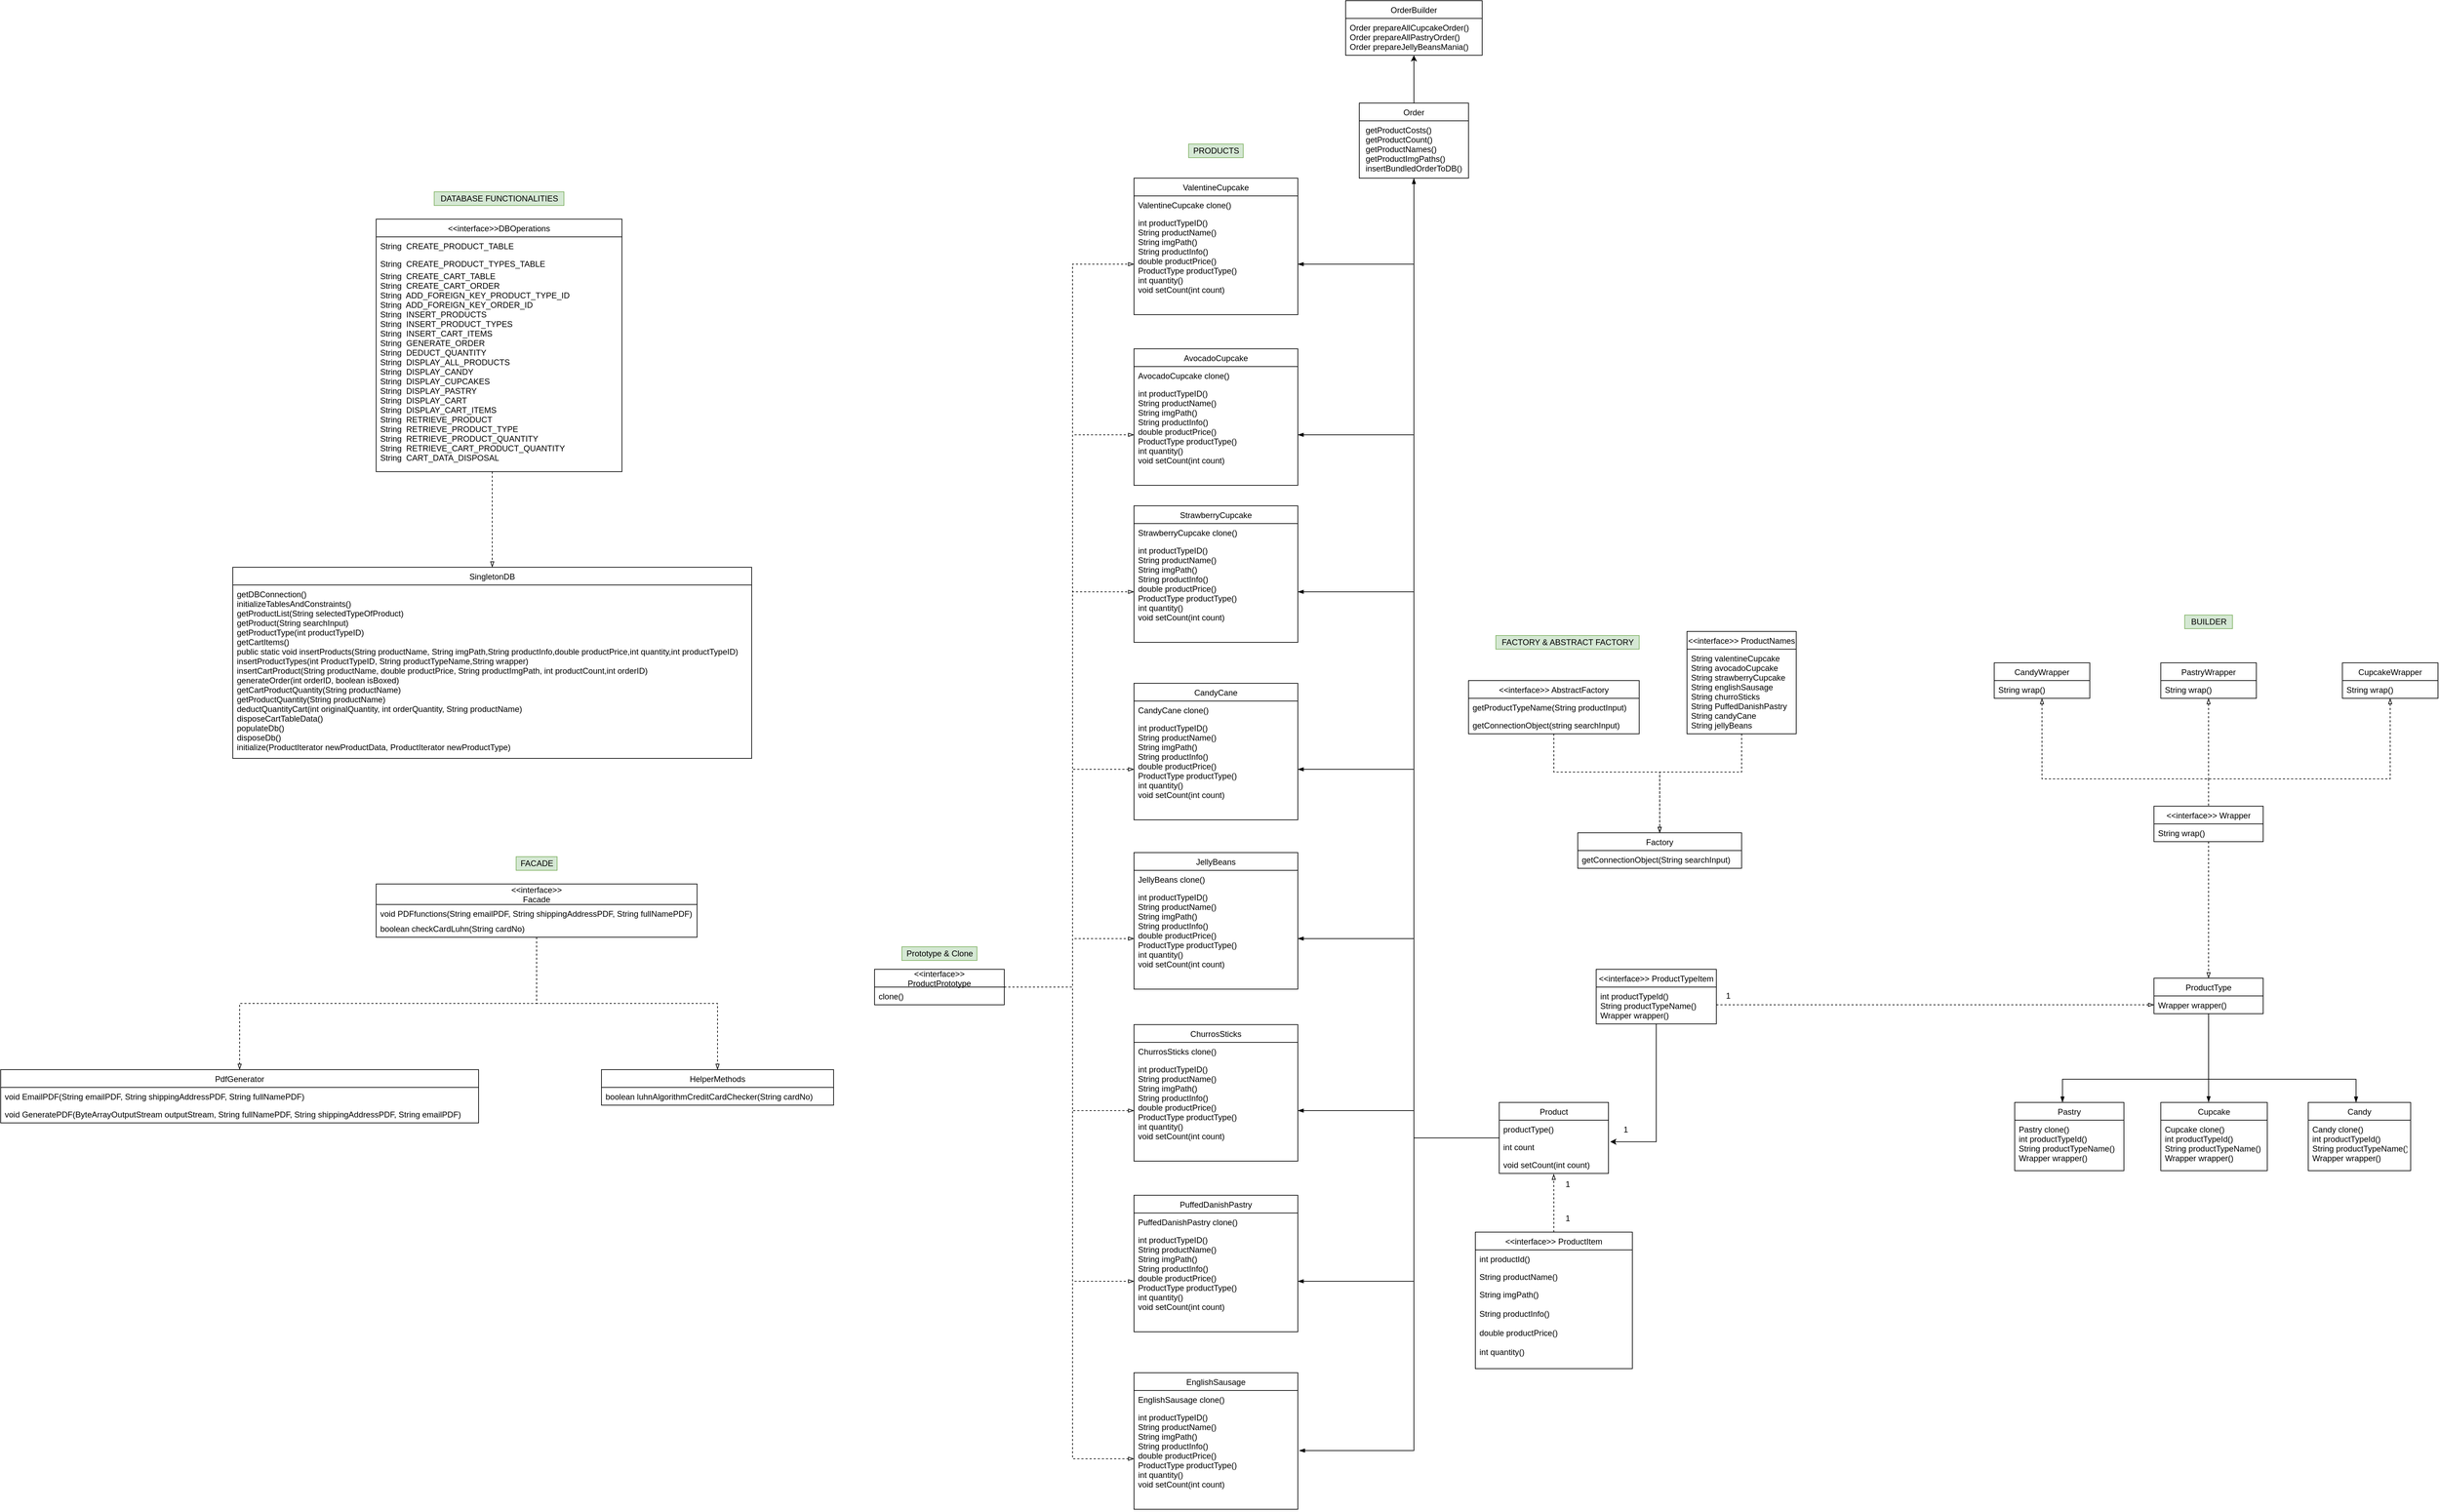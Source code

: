 <mxfile version="14.4.8" type="device"><diagram id="C5RBs43oDa-KdzZeNtuy" name="Page-1"><mxGraphModel dx="5717" dy="3438" grid="1" gridSize="10" guides="1" tooltips="1" connect="1" arrows="1" fold="1" page="1" pageScale="1" pageWidth="827" pageHeight="1169" math="0" shadow="0"><root><mxCell id="WIyWlLk6GJQsqaUBKTNV-0"/><mxCell id="WIyWlLk6GJQsqaUBKTNV-1" parent="WIyWlLk6GJQsqaUBKTNV-0"/><mxCell id="5ntQa8PlUyWt4ep2WNq8-8" style="edgeStyle=orthogonalEdgeStyle;rounded=0;orthogonalLoop=1;jettySize=auto;html=1;entryX=0.499;entryY=1.031;entryDx=0;entryDy=0;entryPerimeter=0;dashed=1;endArrow=blockThin;endFill=0;" parent="WIyWlLk6GJQsqaUBKTNV-1" source="5ntQa8PlUyWt4ep2WNq8-0" target="5ntQa8PlUyWt4ep2WNq8-7" edge="1"><mxGeometry relative="1" as="geometry"><mxPoint x="765" y="204" as="targetPoint"/></mxGeometry></mxCell><mxCell id="5ntQa8PlUyWt4ep2WNq8-0" value="&lt;&lt;interface&gt;&gt; ProductItem" style="swimlane;fontStyle=0;childLayout=stackLayout;horizontal=1;startSize=26;fillColor=none;horizontalStack=0;resizeParent=1;resizeParentMax=0;resizeLast=0;collapsible=1;marginBottom=0;" parent="WIyWlLk6GJQsqaUBKTNV-1" vertex="1"><mxGeometry x="650" y="824" width="230" height="200" as="geometry"/></mxCell><mxCell id="5ntQa8PlUyWt4ep2WNq8-1" value="int productId()" style="text;strokeColor=none;fillColor=none;align=left;verticalAlign=top;spacingLeft=4;spacingRight=4;overflow=hidden;rotatable=0;points=[[0,0.5],[1,0.5]];portConstraint=eastwest;" parent="5ntQa8PlUyWt4ep2WNq8-0" vertex="1"><mxGeometry y="26" width="230" height="26" as="geometry"/></mxCell><mxCell id="5ntQa8PlUyWt4ep2WNq8-2" value="String productName()" style="text;strokeColor=none;fillColor=none;align=left;verticalAlign=top;spacingLeft=4;spacingRight=4;overflow=hidden;rotatable=0;points=[[0,0.5],[1,0.5]];portConstraint=eastwest;" parent="5ntQa8PlUyWt4ep2WNq8-0" vertex="1"><mxGeometry y="52" width="230" height="26" as="geometry"/></mxCell><mxCell id="5ntQa8PlUyWt4ep2WNq8-3" value="String imgPath()&#10;&#10;String productInfo()&#10;&#10;double productPrice()&#10;&#10;int quantity()" style="text;strokeColor=none;fillColor=none;align=left;verticalAlign=top;spacingLeft=4;spacingRight=4;overflow=hidden;rotatable=0;points=[[0,0.5],[1,0.5]];portConstraint=eastwest;" parent="5ntQa8PlUyWt4ep2WNq8-0" vertex="1"><mxGeometry y="78" width="230" height="122" as="geometry"/></mxCell><mxCell id="wS1nB_tp1I9a-vKK76PQ-54" style="edgeStyle=orthogonalEdgeStyle;rounded=0;orthogonalLoop=1;jettySize=auto;html=1;entryX=1.008;entryY=0.419;entryDx=0;entryDy=0;entryPerimeter=0;startArrow=none;startFill=0;endArrow=blockThin;endFill=1;" edge="1" parent="WIyWlLk6GJQsqaUBKTNV-1" source="5ntQa8PlUyWt4ep2WNq8-4" target="wS1nB_tp1I9a-vKK76PQ-18"><mxGeometry relative="1" as="geometry"><Array as="points"><mxPoint x="560" y="686"/><mxPoint x="560" y="1144"/></Array></mxGeometry></mxCell><mxCell id="wS1nB_tp1I9a-vKK76PQ-55" style="edgeStyle=orthogonalEdgeStyle;rounded=0;orthogonalLoop=1;jettySize=auto;html=1;entryX=1;entryY=0.5;entryDx=0;entryDy=0;startArrow=none;startFill=0;endArrow=blockThin;endFill=1;" edge="1" parent="WIyWlLk6GJQsqaUBKTNV-1" source="5ntQa8PlUyWt4ep2WNq8-4" target="wS1nB_tp1I9a-vKK76PQ-25"><mxGeometry relative="1" as="geometry"><Array as="points"><mxPoint x="560" y="686"/><mxPoint x="560" y="896"/></Array></mxGeometry></mxCell><mxCell id="wS1nB_tp1I9a-vKK76PQ-56" style="edgeStyle=orthogonalEdgeStyle;rounded=0;orthogonalLoop=1;jettySize=auto;html=1;entryX=1;entryY=0.5;entryDx=0;entryDy=0;startArrow=none;startFill=0;endArrow=blockThin;endFill=1;" edge="1" parent="WIyWlLk6GJQsqaUBKTNV-1" target="wS1nB_tp1I9a-vKK76PQ-28"><mxGeometry relative="1" as="geometry"><mxPoint x="630" y="686" as="sourcePoint"/><Array as="points"><mxPoint x="560" y="686"/><mxPoint x="560" y="646"/></Array></mxGeometry></mxCell><mxCell id="wS1nB_tp1I9a-vKK76PQ-57" style="edgeStyle=orthogonalEdgeStyle;rounded=0;orthogonalLoop=1;jettySize=auto;html=1;startArrow=none;startFill=0;endArrow=blockThin;endFill=1;" edge="1" parent="WIyWlLk6GJQsqaUBKTNV-1" source="5ntQa8PlUyWt4ep2WNq8-4" target="wS1nB_tp1I9a-vKK76PQ-21"><mxGeometry relative="1" as="geometry"><Array as="points"><mxPoint x="560" y="686"/><mxPoint x="560" y="394"/></Array></mxGeometry></mxCell><mxCell id="wS1nB_tp1I9a-vKK76PQ-58" style="edgeStyle=orthogonalEdgeStyle;rounded=0;orthogonalLoop=1;jettySize=auto;html=1;entryX=1;entryY=0.5;entryDx=0;entryDy=0;startArrow=none;startFill=0;endArrow=blockThin;endFill=1;" edge="1" parent="WIyWlLk6GJQsqaUBKTNV-1" source="5ntQa8PlUyWt4ep2WNq8-4" target="wS1nB_tp1I9a-vKK76PQ-15"><mxGeometry relative="1" as="geometry"><Array as="points"><mxPoint x="560" y="686"/><mxPoint x="560" y="146"/></Array></mxGeometry></mxCell><mxCell id="wS1nB_tp1I9a-vKK76PQ-59" style="edgeStyle=orthogonalEdgeStyle;rounded=0;orthogonalLoop=1;jettySize=auto;html=1;entryX=1;entryY=0.5;entryDx=0;entryDy=0;startArrow=none;startFill=0;endArrow=blockThin;endFill=1;" edge="1" parent="WIyWlLk6GJQsqaUBKTNV-1" source="5ntQa8PlUyWt4ep2WNq8-4" target="wS1nB_tp1I9a-vKK76PQ-9"><mxGeometry relative="1" as="geometry"><Array as="points"><mxPoint x="560" y="686"/><mxPoint x="560" y="-114"/></Array></mxGeometry></mxCell><mxCell id="wS1nB_tp1I9a-vKK76PQ-60" style="edgeStyle=orthogonalEdgeStyle;rounded=0;orthogonalLoop=1;jettySize=auto;html=1;startArrow=none;startFill=0;endArrow=blockThin;endFill=1;" edge="1" parent="WIyWlLk6GJQsqaUBKTNV-1" source="5ntQa8PlUyWt4ep2WNq8-4" target="wS1nB_tp1I9a-vKK76PQ-5"><mxGeometry relative="1" as="geometry"><Array as="points"><mxPoint x="560" y="686"/><mxPoint x="560" y="-344"/></Array></mxGeometry></mxCell><mxCell id="wS1nB_tp1I9a-vKK76PQ-61" style="edgeStyle=orthogonalEdgeStyle;rounded=0;orthogonalLoop=1;jettySize=auto;html=1;entryX=1;entryY=0.5;entryDx=0;entryDy=0;startArrow=none;startFill=0;endArrow=blockThin;endFill=1;" edge="1" parent="WIyWlLk6GJQsqaUBKTNV-1" source="5ntQa8PlUyWt4ep2WNq8-4" target="wS1nB_tp1I9a-vKK76PQ-12"><mxGeometry relative="1" as="geometry"><Array as="points"><mxPoint x="560" y="686"/><mxPoint x="560" y="-594"/></Array></mxGeometry></mxCell><mxCell id="5ntQa8PlUyWt4ep2WNq8-4" value="Product" style="swimlane;fontStyle=0;childLayout=stackLayout;horizontal=1;startSize=26;fillColor=none;horizontalStack=0;resizeParent=1;resizeParentMax=0;resizeLast=0;collapsible=1;marginBottom=0;" parent="WIyWlLk6GJQsqaUBKTNV-1" vertex="1"><mxGeometry x="685" y="634" width="160" height="104" as="geometry"/></mxCell><mxCell id="5ntQa8PlUyWt4ep2WNq8-5" value="productType()" style="text;strokeColor=none;fillColor=none;align=left;verticalAlign=top;spacingLeft=4;spacingRight=4;overflow=hidden;rotatable=0;points=[[0,0.5],[1,0.5]];portConstraint=eastwest;" parent="5ntQa8PlUyWt4ep2WNq8-4" vertex="1"><mxGeometry y="26" width="160" height="26" as="geometry"/></mxCell><mxCell id="5ntQa8PlUyWt4ep2WNq8-6" value="int count" style="text;strokeColor=none;fillColor=none;align=left;verticalAlign=top;spacingLeft=4;spacingRight=4;overflow=hidden;rotatable=0;points=[[0,0.5],[1,0.5]];portConstraint=eastwest;" parent="5ntQa8PlUyWt4ep2WNq8-4" vertex="1"><mxGeometry y="52" width="160" height="26" as="geometry"/></mxCell><mxCell id="5ntQa8PlUyWt4ep2WNq8-7" value="void setCount(int count)" style="text;strokeColor=none;fillColor=none;align=left;verticalAlign=top;spacingLeft=4;spacingRight=4;overflow=hidden;rotatable=0;points=[[0,0.5],[1,0.5]];portConstraint=eastwest;" parent="5ntQa8PlUyWt4ep2WNq8-4" vertex="1"><mxGeometry y="78" width="160" height="26" as="geometry"/></mxCell><mxCell id="5ntQa8PlUyWt4ep2WNq8-49" value="Factory" style="swimlane;fontStyle=0;childLayout=stackLayout;horizontal=1;startSize=26;fillColor=none;horizontalStack=0;resizeParent=1;resizeParentMax=0;resizeLast=0;collapsible=1;marginBottom=0;" parent="WIyWlLk6GJQsqaUBKTNV-1" vertex="1"><mxGeometry x="800" y="239" width="240" height="52" as="geometry"/></mxCell><mxCell id="5ntQa8PlUyWt4ep2WNq8-50" value="getConnectionObject(String searchInput)" style="text;strokeColor=none;fillColor=none;align=left;verticalAlign=top;spacingLeft=4;spacingRight=4;overflow=hidden;rotatable=0;points=[[0,0.5],[1,0.5]];portConstraint=eastwest;" parent="5ntQa8PlUyWt4ep2WNq8-49" vertex="1"><mxGeometry y="26" width="240" height="26" as="geometry"/></mxCell><mxCell id="5ntQa8PlUyWt4ep2WNq8-61" style="edgeStyle=orthogonalEdgeStyle;rounded=0;orthogonalLoop=1;jettySize=auto;html=1;endArrow=blockThin;endFill=0;dashed=1;" parent="WIyWlLk6GJQsqaUBKTNV-1" source="5ntQa8PlUyWt4ep2WNq8-53" target="5ntQa8PlUyWt4ep2WNq8-49" edge="1"><mxGeometry relative="1" as="geometry"><Array as="points"><mxPoint x="765" y="150"/><mxPoint x="920" y="150"/></Array></mxGeometry></mxCell><mxCell id="5ntQa8PlUyWt4ep2WNq8-53" value="&lt;&lt;interface&gt;&gt; AbstractFactory" style="swimlane;fontStyle=0;childLayout=stackLayout;horizontal=1;startSize=26;fillColor=none;horizontalStack=0;resizeParent=1;resizeParentMax=0;resizeLast=0;collapsible=1;marginBottom=0;" parent="WIyWlLk6GJQsqaUBKTNV-1" vertex="1"><mxGeometry x="640" y="16" width="250" height="78" as="geometry"/></mxCell><mxCell id="5ntQa8PlUyWt4ep2WNq8-54" value="getProductTypeName(String productInput)" style="text;strokeColor=none;fillColor=none;align=left;verticalAlign=top;spacingLeft=4;spacingRight=4;overflow=hidden;rotatable=0;points=[[0,0.5],[1,0.5]];portConstraint=eastwest;" parent="5ntQa8PlUyWt4ep2WNq8-53" vertex="1"><mxGeometry y="26" width="250" height="26" as="geometry"/></mxCell><mxCell id="5ntQa8PlUyWt4ep2WNq8-55" value="getConnectionObject(string searchInput)" style="text;strokeColor=none;fillColor=none;align=left;verticalAlign=top;spacingLeft=4;spacingRight=4;overflow=hidden;rotatable=0;points=[[0,0.5],[1,0.5]];portConstraint=eastwest;" parent="5ntQa8PlUyWt4ep2WNq8-53" vertex="1"><mxGeometry y="52" width="250" height="26" as="geometry"/></mxCell><mxCell id="5ntQa8PlUyWt4ep2WNq8-62" style="edgeStyle=orthogonalEdgeStyle;rounded=0;orthogonalLoop=1;jettySize=auto;html=1;entryX=0.5;entryY=0;entryDx=0;entryDy=0;endArrow=blockThin;endFill=0;dashed=1;" parent="WIyWlLk6GJQsqaUBKTNV-1" source="5ntQa8PlUyWt4ep2WNq8-57" target="5ntQa8PlUyWt4ep2WNq8-49" edge="1"><mxGeometry relative="1" as="geometry"><Array as="points"><mxPoint x="1040" y="150"/><mxPoint x="920" y="150"/></Array></mxGeometry></mxCell><mxCell id="5ntQa8PlUyWt4ep2WNq8-57" value="&lt;&lt;interface&gt;&gt; ProductNames" style="swimlane;fontStyle=0;childLayout=stackLayout;horizontal=1;startSize=26;fillColor=none;horizontalStack=0;resizeParent=1;resizeParentMax=0;resizeLast=0;collapsible=1;marginBottom=0;" parent="WIyWlLk6GJQsqaUBKTNV-1" vertex="1"><mxGeometry x="960" y="-56" width="160" height="150" as="geometry"/></mxCell><mxCell id="5ntQa8PlUyWt4ep2WNq8-58" value="String valentineCupcake&#10;String avocadoCupcake&#10;String strawberryCupcake&#10;String englishSausage&#10;String churroSticks&#10;String PuffedDanishPastry&#10;String candyCane&#10;String jellyBeans" style="text;strokeColor=none;fillColor=none;align=left;verticalAlign=top;spacingLeft=4;spacingRight=4;overflow=hidden;rotatable=0;points=[[0,0.5],[1,0.5]];portConstraint=eastwest;" parent="5ntQa8PlUyWt4ep2WNq8-57" vertex="1"><mxGeometry y="26" width="160" height="124" as="geometry"/></mxCell><mxCell id="5ntQa8PlUyWt4ep2WNq8-103" style="edgeStyle=orthogonalEdgeStyle;rounded=0;orthogonalLoop=1;jettySize=auto;html=1;entryX=0.5;entryY=0;entryDx=0;entryDy=0;dashed=1;endArrow=none;endFill=0;startArrow=blockThin;startFill=0;" parent="WIyWlLk6GJQsqaUBKTNV-1" source="5ntQa8PlUyWt4ep2WNq8-63" target="5ntQa8PlUyWt4ep2WNq8-75" edge="1"><mxGeometry relative="1" as="geometry"><Array as="points"><mxPoint x="1480" y="160"/><mxPoint x="1724" y="160"/></Array></mxGeometry></mxCell><mxCell id="5ntQa8PlUyWt4ep2WNq8-63" value="CandyWrapper" style="swimlane;fontStyle=0;childLayout=stackLayout;horizontal=1;startSize=26;fillColor=none;horizontalStack=0;resizeParent=1;resizeParentMax=0;resizeLast=0;collapsible=1;marginBottom=0;" parent="WIyWlLk6GJQsqaUBKTNV-1" vertex="1"><mxGeometry x="1410" y="-10" width="140" height="52" as="geometry"/></mxCell><mxCell id="5ntQa8PlUyWt4ep2WNq8-64" value="String wrap()" style="text;strokeColor=none;fillColor=none;align=left;verticalAlign=top;spacingLeft=4;spacingRight=4;overflow=hidden;rotatable=0;points=[[0,0.5],[1,0.5]];portConstraint=eastwest;" parent="5ntQa8PlUyWt4ep2WNq8-63" vertex="1"><mxGeometry y="26" width="140" height="26" as="geometry"/></mxCell><mxCell id="wS1nB_tp1I9a-vKK76PQ-71" style="edgeStyle=orthogonalEdgeStyle;rounded=0;orthogonalLoop=1;jettySize=auto;html=1;startArrow=blockThin;startFill=0;endArrow=none;endFill=0;dashed=1;" edge="1" parent="WIyWlLk6GJQsqaUBKTNV-1" source="5ntQa8PlUyWt4ep2WNq8-67"><mxGeometry relative="1" as="geometry"><mxPoint x="1724" y="160" as="targetPoint"/></mxGeometry></mxCell><mxCell id="5ntQa8PlUyWt4ep2WNq8-67" value="PastryWrapper" style="swimlane;fontStyle=0;childLayout=stackLayout;horizontal=1;startSize=26;fillColor=none;horizontalStack=0;resizeParent=1;resizeParentMax=0;resizeLast=0;collapsible=1;marginBottom=0;" parent="WIyWlLk6GJQsqaUBKTNV-1" vertex="1"><mxGeometry x="1654" y="-10" width="140" height="52" as="geometry"/></mxCell><mxCell id="5ntQa8PlUyWt4ep2WNq8-68" value="String wrap()" style="text;strokeColor=none;fillColor=none;align=left;verticalAlign=top;spacingLeft=4;spacingRight=4;overflow=hidden;rotatable=0;points=[[0,0.5],[1,0.5]];portConstraint=eastwest;" parent="5ntQa8PlUyWt4ep2WNq8-67" vertex="1"><mxGeometry y="26" width="140" height="26" as="geometry"/></mxCell><mxCell id="5ntQa8PlUyWt4ep2WNq8-105" style="edgeStyle=orthogonalEdgeStyle;rounded=0;orthogonalLoop=1;jettySize=auto;html=1;dashed=1;endArrow=none;endFill=0;startArrow=blockThin;startFill=0;" parent="WIyWlLk6GJQsqaUBKTNV-1" source="5ntQa8PlUyWt4ep2WNq8-71" edge="1"><mxGeometry relative="1" as="geometry"><mxPoint x="1720" y="160" as="targetPoint"/><Array as="points"><mxPoint x="1990" y="160"/><mxPoint x="1800" y="160"/></Array></mxGeometry></mxCell><mxCell id="5ntQa8PlUyWt4ep2WNq8-71" value="CupcakeWrapper" style="swimlane;fontStyle=0;childLayout=stackLayout;horizontal=1;startSize=26;fillColor=none;horizontalStack=0;resizeParent=1;resizeParentMax=0;resizeLast=0;collapsible=1;marginBottom=0;" parent="WIyWlLk6GJQsqaUBKTNV-1" vertex="1"><mxGeometry x="1920" y="-10" width="140" height="52" as="geometry"/></mxCell><mxCell id="5ntQa8PlUyWt4ep2WNq8-72" value="String wrap()" style="text;strokeColor=none;fillColor=none;align=left;verticalAlign=top;spacingLeft=4;spacingRight=4;overflow=hidden;rotatable=0;points=[[0,0.5],[1,0.5]];portConstraint=eastwest;" parent="5ntQa8PlUyWt4ep2WNq8-71" vertex="1"><mxGeometry y="26" width="140" height="26" as="geometry"/></mxCell><mxCell id="5ntQa8PlUyWt4ep2WNq8-106" style="edgeStyle=orthogonalEdgeStyle;rounded=0;orthogonalLoop=1;jettySize=auto;html=1;entryX=0.5;entryY=0;entryDx=0;entryDy=0;dashed=1;endArrow=blockThin;endFill=0;" parent="WIyWlLk6GJQsqaUBKTNV-1" source="5ntQa8PlUyWt4ep2WNq8-75" target="5ntQa8PlUyWt4ep2WNq8-83" edge="1"><mxGeometry relative="1" as="geometry"/></mxCell><mxCell id="5ntQa8PlUyWt4ep2WNq8-75" value="&lt;&lt;interface&gt;&gt; Wrapper" style="swimlane;fontStyle=0;childLayout=stackLayout;horizontal=1;startSize=26;fillColor=none;horizontalStack=0;resizeParent=1;resizeParentMax=0;resizeLast=0;collapsible=1;marginBottom=0;" parent="WIyWlLk6GJQsqaUBKTNV-1" vertex="1"><mxGeometry x="1644" y="200" width="160" height="52" as="geometry"/></mxCell><mxCell id="5ntQa8PlUyWt4ep2WNq8-76" value="String wrap()" style="text;strokeColor=none;fillColor=none;align=left;verticalAlign=top;spacingLeft=4;spacingRight=4;overflow=hidden;rotatable=0;points=[[0,0.5],[1,0.5]];portConstraint=eastwest;" parent="5ntQa8PlUyWt4ep2WNq8-75" vertex="1"><mxGeometry y="26" width="160" height="26" as="geometry"/></mxCell><mxCell id="5ntQa8PlUyWt4ep2WNq8-107" style="edgeStyle=orthogonalEdgeStyle;rounded=0;orthogonalLoop=1;jettySize=auto;html=1;entryX=0;entryY=0.5;entryDx=0;entryDy=0;dashed=1;endArrow=blockThin;endFill=0;" parent="WIyWlLk6GJQsqaUBKTNV-1" source="5ntQa8PlUyWt4ep2WNq8-79" target="5ntQa8PlUyWt4ep2WNq8-85" edge="1"><mxGeometry relative="1" as="geometry"><Array as="points"><mxPoint x="1160" y="491"/><mxPoint x="1160" y="491"/></Array></mxGeometry></mxCell><mxCell id="YKBaWHNU37i1YUJA3Q81-0" style="edgeStyle=orthogonalEdgeStyle;rounded=0;orthogonalLoop=1;jettySize=auto;html=1;entryX=1.016;entryY=0.215;entryDx=0;entryDy=0;entryPerimeter=0;" parent="WIyWlLk6GJQsqaUBKTNV-1" source="5ntQa8PlUyWt4ep2WNq8-79" target="5ntQa8PlUyWt4ep2WNq8-6" edge="1"><mxGeometry relative="1" as="geometry"/></mxCell><mxCell id="5ntQa8PlUyWt4ep2WNq8-79" value="&lt;&lt;interface&gt;&gt; ProductTypeItem" style="swimlane;fontStyle=0;childLayout=stackLayout;horizontal=1;startSize=26;fillColor=none;horizontalStack=0;resizeParent=1;resizeParentMax=0;resizeLast=0;collapsible=1;marginBottom=0;" parent="WIyWlLk6GJQsqaUBKTNV-1" vertex="1"><mxGeometry x="827" y="439" width="176" height="80" as="geometry"/></mxCell><mxCell id="5ntQa8PlUyWt4ep2WNq8-80" value="int productTypeId()&#10;String productTypeName()&#10;Wrapper wrapper()" style="text;strokeColor=none;fillColor=none;align=left;verticalAlign=top;spacingLeft=4;spacingRight=4;overflow=hidden;rotatable=0;points=[[0,0.5],[1,0.5]];portConstraint=eastwest;" parent="5ntQa8PlUyWt4ep2WNq8-79" vertex="1"><mxGeometry y="26" width="176" height="54" as="geometry"/></mxCell><mxCell id="5ntQa8PlUyWt4ep2WNq8-108" style="edgeStyle=orthogonalEdgeStyle;rounded=0;orthogonalLoop=1;jettySize=auto;html=1;endArrow=blockThin;endFill=1;" parent="WIyWlLk6GJQsqaUBKTNV-1" source="5ntQa8PlUyWt4ep2WNq8-83" edge="1"><mxGeometry relative="1" as="geometry"><Array as="points"><mxPoint x="1724" y="600"/><mxPoint x="1510" y="600"/><mxPoint x="1510" y="634"/></Array><mxPoint x="1510" y="634" as="targetPoint"/></mxGeometry></mxCell><mxCell id="5ntQa8PlUyWt4ep2WNq8-110" style="edgeStyle=orthogonalEdgeStyle;rounded=0;orthogonalLoop=1;jettySize=auto;html=1;endArrow=blockThin;endFill=1;" parent="WIyWlLk6GJQsqaUBKTNV-1" source="5ntQa8PlUyWt4ep2WNq8-83" target="5ntQa8PlUyWt4ep2WNq8-95" edge="1"><mxGeometry relative="1" as="geometry"><Array as="points"><mxPoint x="1724" y="600"/><mxPoint x="1940" y="600"/></Array></mxGeometry></mxCell><mxCell id="wS1nB_tp1I9a-vKK76PQ-72" style="edgeStyle=orthogonalEdgeStyle;rounded=0;orthogonalLoop=1;jettySize=auto;html=1;entryX=0.449;entryY=-0.004;entryDx=0;entryDy=0;entryPerimeter=0;startArrow=none;startFill=0;endArrow=blockThin;endFill=1;" edge="1" parent="WIyWlLk6GJQsqaUBKTNV-1" source="5ntQa8PlUyWt4ep2WNq8-83" target="5ntQa8PlUyWt4ep2WNq8-91"><mxGeometry relative="1" as="geometry"/></mxCell><mxCell id="5ntQa8PlUyWt4ep2WNq8-83" value="ProductType" style="swimlane;fontStyle=0;childLayout=stackLayout;horizontal=1;startSize=26;fillColor=none;horizontalStack=0;resizeParent=1;resizeParentMax=0;resizeLast=0;collapsible=1;marginBottom=0;" parent="WIyWlLk6GJQsqaUBKTNV-1" vertex="1"><mxGeometry x="1644" y="452" width="160" height="52" as="geometry"/></mxCell><mxCell id="5ntQa8PlUyWt4ep2WNq8-85" value="Wrapper wrapper()" style="text;strokeColor=none;fillColor=none;align=left;verticalAlign=top;spacingLeft=4;spacingRight=4;overflow=hidden;rotatable=0;points=[[0,0.5],[1,0.5]];portConstraint=eastwest;" parent="5ntQa8PlUyWt4ep2WNq8-83" vertex="1"><mxGeometry y="26" width="160" height="26" as="geometry"/></mxCell><mxCell id="5ntQa8PlUyWt4ep2WNq8-87" value="Pastry" style="swimlane;fontStyle=0;childLayout=stackLayout;horizontal=1;startSize=26;fillColor=none;horizontalStack=0;resizeParent=1;resizeParentMax=0;resizeLast=0;collapsible=1;marginBottom=0;" parent="WIyWlLk6GJQsqaUBKTNV-1" vertex="1"><mxGeometry x="1440" y="634" width="160" height="100" as="geometry"/></mxCell><mxCell id="5ntQa8PlUyWt4ep2WNq8-88" value="Pastry clone()&#10;int productTypeId()&#10;String productTypeName()&#10;Wrapper wrapper()" style="text;strokeColor=none;fillColor=none;align=left;verticalAlign=top;spacingLeft=4;spacingRight=4;overflow=hidden;rotatable=0;points=[[0,0.5],[1,0.5]];portConstraint=eastwest;" parent="5ntQa8PlUyWt4ep2WNq8-87" vertex="1"><mxGeometry y="26" width="160" height="74" as="geometry"/></mxCell><mxCell id="5ntQa8PlUyWt4ep2WNq8-91" value="Cupcake" style="swimlane;fontStyle=0;childLayout=stackLayout;horizontal=1;startSize=26;fillColor=none;horizontalStack=0;resizeParent=1;resizeParentMax=0;resizeLast=0;collapsible=1;marginBottom=0;" parent="WIyWlLk6GJQsqaUBKTNV-1" vertex="1"><mxGeometry x="1654" y="634" width="156" height="100" as="geometry"/></mxCell><mxCell id="5ntQa8PlUyWt4ep2WNq8-92" value="Cupcake clone()&#10;int productTypeId()&#10;String productTypeName()&#10;Wrapper wrapper()" style="text;strokeColor=none;fillColor=none;align=left;verticalAlign=top;spacingLeft=4;spacingRight=4;overflow=hidden;rotatable=0;points=[[0,0.5],[1,0.5]];portConstraint=eastwest;" parent="5ntQa8PlUyWt4ep2WNq8-91" vertex="1"><mxGeometry y="26" width="156" height="74" as="geometry"/></mxCell><mxCell id="5ntQa8PlUyWt4ep2WNq8-95" value="Candy" style="swimlane;fontStyle=0;childLayout=stackLayout;horizontal=1;startSize=26;fillColor=none;horizontalStack=0;resizeParent=1;resizeParentMax=0;resizeLast=0;collapsible=1;marginBottom=0;" parent="WIyWlLk6GJQsqaUBKTNV-1" vertex="1"><mxGeometry x="1870" y="634" width="150" height="100" as="geometry"/></mxCell><mxCell id="5ntQa8PlUyWt4ep2WNq8-96" value="Candy clone()&#10;int productTypeId()&#10;String productTypeName()&#10;Wrapper wrapper()" style="text;strokeColor=none;fillColor=none;align=left;verticalAlign=top;spacingLeft=4;spacingRight=4;overflow=hidden;rotatable=0;points=[[0,0.5],[1,0.5]];portConstraint=eastwest;" parent="5ntQa8PlUyWt4ep2WNq8-95" vertex="1"><mxGeometry y="26" width="150" height="74" as="geometry"/></mxCell><mxCell id="zjXnmVdnaJMX_qIMp8f_-8" style="edgeStyle=orthogonalEdgeStyle;rounded=0;orthogonalLoop=1;jettySize=auto;html=1;entryX=0.5;entryY=0;entryDx=0;entryDy=0;dashed=1;endArrow=blockThin;endFill=0;" parent="WIyWlLk6GJQsqaUBKTNV-1" source="zjXnmVdnaJMX_qIMp8f_-0" target="zjXnmVdnaJMX_qIMp8f_-4" edge="1"><mxGeometry relative="1" as="geometry"><Array as="points"><mxPoint x="-790" y="-250"/><mxPoint x="-790" y="-250"/></Array></mxGeometry></mxCell><mxCell id="zjXnmVdnaJMX_qIMp8f_-0" value="&lt;&lt;interface&gt;&gt;DBOperations" style="swimlane;fontStyle=0;childLayout=stackLayout;horizontal=1;startSize=26;fillColor=none;horizontalStack=0;resizeParent=1;resizeParentMax=0;resizeLast=0;collapsible=1;marginBottom=0;" parent="WIyWlLk6GJQsqaUBKTNV-1" vertex="1"><mxGeometry x="-960" y="-660" width="360" height="370" as="geometry"/></mxCell><mxCell id="zjXnmVdnaJMX_qIMp8f_-1" value="String  CREATE_PRODUCT_TABLE" style="text;strokeColor=none;fillColor=none;align=left;verticalAlign=top;spacingLeft=4;spacingRight=4;overflow=hidden;rotatable=0;points=[[0,0.5],[1,0.5]];portConstraint=eastwest;" parent="zjXnmVdnaJMX_qIMp8f_-0" vertex="1"><mxGeometry y="26" width="360" height="26" as="geometry"/></mxCell><mxCell id="zjXnmVdnaJMX_qIMp8f_-2" value="String  CREATE_PRODUCT_TYPES_TABLE" style="text;strokeColor=none;fillColor=none;align=left;verticalAlign=top;spacingLeft=4;spacingRight=4;overflow=hidden;rotatable=0;points=[[0,0.5],[1,0.5]];portConstraint=eastwest;" parent="zjXnmVdnaJMX_qIMp8f_-0" vertex="1"><mxGeometry y="52" width="360" height="18" as="geometry"/></mxCell><mxCell id="zjXnmVdnaJMX_qIMp8f_-3" value="String  CREATE_CART_TABLE&#10;String  CREATE_CART_ORDER&#10;String  ADD_FOREIGN_KEY_PRODUCT_TYPE_ID&#10;String  ADD_FOREIGN_KEY_ORDER_ID&#10;String  INSERT_PRODUCTS&#10;String  INSERT_PRODUCT_TYPES&#10;String  INSERT_CART_ITEMS&#10;String  GENERATE_ORDER&#10;String  DEDUCT_QUANTITY&#10;String  DISPLAY_ALL_PRODUCTS&#10;String  DISPLAY_CANDY&#10;String  DISPLAY_CUPCAKES&#10;String  DISPLAY_PASTRY&#10;String  DISPLAY_CART&#10;String  DISPLAY_CART_ITEMS&#10;String  RETRIEVE_PRODUCT&#10;String  RETRIEVE_PRODUCT_TYPE&#10;String  RETRIEVE_PRODUCT_QUANTITY&#10;String  RETRIEVE_CART_PRODUCT_QUANTITY&#10;String  CART_DATA_DISPOSAL&#10;" style="text;strokeColor=none;fillColor=none;align=left;verticalAlign=top;spacingLeft=4;spacingRight=4;overflow=hidden;rotatable=0;points=[[0,0.5],[1,0.5]];portConstraint=eastwest;" parent="zjXnmVdnaJMX_qIMp8f_-0" vertex="1"><mxGeometry y="70" width="360" height="300" as="geometry"/></mxCell><mxCell id="zjXnmVdnaJMX_qIMp8f_-4" value="SingletonDB" style="swimlane;fontStyle=0;childLayout=stackLayout;horizontal=1;startSize=26;fillColor=none;horizontalStack=0;resizeParent=1;resizeParentMax=0;resizeLast=0;collapsible=1;marginBottom=0;" parent="WIyWlLk6GJQsqaUBKTNV-1" vertex="1"><mxGeometry x="-1170" y="-150" width="760" height="280" as="geometry"/></mxCell><mxCell id="zjXnmVdnaJMX_qIMp8f_-5" value="getDBConnection()&#10;initializeTablesAndConstraints()&#10;getProductList(String selectedTypeOfProduct)&#10;getProduct(String searchInput)&#10;getProductType(int productTypeID)&#10;getCartItems()&#10;public static void insertProducts(String productName, String imgPath,String productInfo,double productPrice,int quantity,int productTypeID)&#10;insertProductTypes(int ProductTypeID, String productTypeName,String wrapper)&#10;insertCartProduct(String productName, double productPrice, String productImgPath, int productCount,int orderID)&#10;generateOrder(int orderID, boolean isBoxed)&#10;getCartProductQuantity(String productName)&#10;getProductQuantity(String productName)&#10;deductQuantityCart(int originalQuantity, int orderQuantity, String productName)&#10;disposeCartTableData()&#10;populateDb()&#10;disposeDb()&#10;initialize(ProductIterator newProductData, ProductIterator newProductType)&#10;" style="text;strokeColor=none;fillColor=none;align=left;verticalAlign=top;spacingLeft=4;spacingRight=4;overflow=hidden;rotatable=0;points=[[0,0.5],[1,0.5]];portConstraint=eastwest;" parent="zjXnmVdnaJMX_qIMp8f_-4" vertex="1"><mxGeometry y="26" width="760" height="254" as="geometry"/></mxCell><mxCell id="zjXnmVdnaJMX_qIMp8f_-9" value="PRODUCTS" style="text;html=1;align=center;verticalAlign=middle;resizable=0;points=[];autosize=1;fillColor=#d5e8d4;strokeColor=#82b366;" parent="WIyWlLk6GJQsqaUBKTNV-1" vertex="1"><mxGeometry x="230" y="-770" width="80" height="20" as="geometry"/></mxCell><mxCell id="zjXnmVdnaJMX_qIMp8f_-10" value="FACTORY &amp;amp; ABSTRACT FACTORY" style="text;html=1;align=center;verticalAlign=middle;resizable=0;points=[];autosize=1;fillColor=#d5e8d4;strokeColor=#82b366;" parent="WIyWlLk6GJQsqaUBKTNV-1" vertex="1"><mxGeometry x="680" y="-50" width="210" height="20" as="geometry"/></mxCell><mxCell id="zjXnmVdnaJMX_qIMp8f_-11" value="BUILDER" style="text;html=1;align=center;verticalAlign=middle;resizable=0;points=[];autosize=1;fillColor=#d5e8d4;strokeColor=#82b366;" parent="WIyWlLk6GJQsqaUBKTNV-1" vertex="1"><mxGeometry x="1689" y="-80" width="70" height="20" as="geometry"/></mxCell><mxCell id="jnL_AuLA67ELFa99E0q--1" style="edgeStyle=orthogonalEdgeStyle;rounded=0;orthogonalLoop=1;jettySize=auto;html=1;dashed=1;endArrow=blockThin;endFill=0;" parent="WIyWlLk6GJQsqaUBKTNV-1" source="zjXnmVdnaJMX_qIMp8f_-21" target="zjXnmVdnaJMX_qIMp8f_-26" edge="1"><mxGeometry relative="1" as="geometry"/></mxCell><mxCell id="jnL_AuLA67ELFa99E0q--2" style="edgeStyle=orthogonalEdgeStyle;rounded=0;orthogonalLoop=1;jettySize=auto;html=1;entryX=0.5;entryY=0;entryDx=0;entryDy=0;dashed=1;endArrow=blockThin;endFill=0;" parent="WIyWlLk6GJQsqaUBKTNV-1" source="zjXnmVdnaJMX_qIMp8f_-21" target="zjXnmVdnaJMX_qIMp8f_-30" edge="1"><mxGeometry relative="1" as="geometry"/></mxCell><mxCell id="zjXnmVdnaJMX_qIMp8f_-21" value="&lt;&lt;interface&gt;&gt;&#10;Facade" style="swimlane;fontStyle=0;childLayout=stackLayout;horizontal=1;startSize=30;fillColor=none;horizontalStack=0;resizeParent=1;resizeParentMax=0;resizeLast=0;collapsible=1;marginBottom=0;" parent="WIyWlLk6GJQsqaUBKTNV-1" vertex="1"><mxGeometry x="-960" y="314" width="470" height="78" as="geometry"/></mxCell><mxCell id="zjXnmVdnaJMX_qIMp8f_-22" value="void PDFfunctions(String emailPDF, String shippingAddressPDF, String fullNamePDF)" style="text;strokeColor=none;fillColor=none;align=left;verticalAlign=top;spacingLeft=4;spacingRight=4;overflow=hidden;rotatable=0;points=[[0,0.5],[1,0.5]];portConstraint=eastwest;" parent="zjXnmVdnaJMX_qIMp8f_-21" vertex="1"><mxGeometry y="30" width="470" height="22" as="geometry"/></mxCell><mxCell id="zjXnmVdnaJMX_qIMp8f_-23" value="boolean checkCardLuhn(String cardNo)" style="text;strokeColor=none;fillColor=none;align=left;verticalAlign=top;spacingLeft=4;spacingRight=4;overflow=hidden;rotatable=0;points=[[0,0.5],[1,0.5]];portConstraint=eastwest;" parent="zjXnmVdnaJMX_qIMp8f_-21" vertex="1"><mxGeometry y="52" width="470" height="26" as="geometry"/></mxCell><mxCell id="zjXnmVdnaJMX_qIMp8f_-25" value="DATABASE FUNCTIONALITIES" style="text;html=1;align=center;verticalAlign=middle;resizable=0;points=[];autosize=1;fillColor=#d5e8d4;strokeColor=#82b366;" parent="WIyWlLk6GJQsqaUBKTNV-1" vertex="1"><mxGeometry x="-875" y="-700" width="190" height="20" as="geometry"/></mxCell><mxCell id="zjXnmVdnaJMX_qIMp8f_-26" value="PdfGenerator" style="swimlane;fontStyle=0;childLayout=stackLayout;horizontal=1;startSize=26;fillColor=none;horizontalStack=0;resizeParent=1;resizeParentMax=0;resizeLast=0;collapsible=1;marginBottom=0;" parent="WIyWlLk6GJQsqaUBKTNV-1" vertex="1"><mxGeometry x="-1510" y="586" width="700" height="78" as="geometry"/></mxCell><mxCell id="zjXnmVdnaJMX_qIMp8f_-27" value="void EmailPDF(String emailPDF, String shippingAddressPDF, String fullNamePDF)" style="text;strokeColor=none;fillColor=none;align=left;verticalAlign=top;spacingLeft=4;spacingRight=4;overflow=hidden;rotatable=0;points=[[0,0.5],[1,0.5]];portConstraint=eastwest;" parent="zjXnmVdnaJMX_qIMp8f_-26" vertex="1"><mxGeometry y="26" width="700" height="26" as="geometry"/></mxCell><mxCell id="zjXnmVdnaJMX_qIMp8f_-28" value="void GeneratePDF(ByteArrayOutputStream outputStream, String fullNamePDF, String shippingAddressPDF, String emailPDF)" style="text;strokeColor=none;fillColor=none;align=left;verticalAlign=top;spacingLeft=4;spacingRight=4;overflow=hidden;rotatable=0;points=[[0,0.5],[1,0.5]];portConstraint=eastwest;" parent="zjXnmVdnaJMX_qIMp8f_-26" vertex="1"><mxGeometry y="52" width="700" height="26" as="geometry"/></mxCell><mxCell id="zjXnmVdnaJMX_qIMp8f_-30" value="HelperMethods" style="swimlane;fontStyle=0;childLayout=stackLayout;horizontal=1;startSize=26;fillColor=none;horizontalStack=0;resizeParent=1;resizeParentMax=0;resizeLast=0;collapsible=1;marginBottom=0;" parent="WIyWlLk6GJQsqaUBKTNV-1" vertex="1"><mxGeometry x="-630" y="586" width="340" height="52" as="geometry"/></mxCell><mxCell id="zjXnmVdnaJMX_qIMp8f_-31" value="boolean luhnAlgorithmCreditCardChecker(String cardNo)" style="text;strokeColor=none;fillColor=none;align=left;verticalAlign=top;spacingLeft=4;spacingRight=4;overflow=hidden;rotatable=0;points=[[0,0.5],[1,0.5]];portConstraint=eastwest;" parent="zjXnmVdnaJMX_qIMp8f_-30" vertex="1"><mxGeometry y="26" width="340" height="26" as="geometry"/></mxCell><mxCell id="zjXnmVdnaJMX_qIMp8f_-36" value="FACADE" style="text;html=1;align=center;verticalAlign=middle;resizable=0;points=[];autosize=1;fillColor=#d5e8d4;strokeColor=#82b366;" parent="WIyWlLk6GJQsqaUBKTNV-1" vertex="1"><mxGeometry x="-755" y="274" width="60" height="20" as="geometry"/></mxCell><mxCell id="wS1nB_tp1I9a-vKK76PQ-62" style="edgeStyle=orthogonalEdgeStyle;rounded=0;orthogonalLoop=1;jettySize=auto;html=1;entryX=0;entryY=0.5;entryDx=0;entryDy=0;startArrow=none;startFill=0;endArrow=blockThin;endFill=0;dashed=1;" edge="1" parent="WIyWlLk6GJQsqaUBKTNV-1" source="zjXnmVdnaJMX_qIMp8f_-37" target="wS1nB_tp1I9a-vKK76PQ-18"><mxGeometry relative="1" as="geometry"><Array as="points"><mxPoint x="60" y="465"/><mxPoint x="60" y="1156"/></Array></mxGeometry></mxCell><mxCell id="wS1nB_tp1I9a-vKK76PQ-63" style="edgeStyle=orthogonalEdgeStyle;rounded=0;orthogonalLoop=1;jettySize=auto;html=1;entryX=0;entryY=0.5;entryDx=0;entryDy=0;dashed=1;startArrow=none;startFill=0;endArrow=blockThin;endFill=0;" edge="1" parent="WIyWlLk6GJQsqaUBKTNV-1" source="zjXnmVdnaJMX_qIMp8f_-37" target="wS1nB_tp1I9a-vKK76PQ-25"><mxGeometry relative="1" as="geometry"><Array as="points"><mxPoint x="60" y="465"/><mxPoint x="60" y="896"/></Array></mxGeometry></mxCell><mxCell id="wS1nB_tp1I9a-vKK76PQ-64" style="edgeStyle=orthogonalEdgeStyle;rounded=0;orthogonalLoop=1;jettySize=auto;html=1;entryX=0;entryY=0.5;entryDx=0;entryDy=0;dashed=1;startArrow=none;startFill=0;endArrow=blockThin;endFill=0;" edge="1" parent="WIyWlLk6GJQsqaUBKTNV-1" source="zjXnmVdnaJMX_qIMp8f_-37" target="wS1nB_tp1I9a-vKK76PQ-28"><mxGeometry relative="1" as="geometry"><Array as="points"><mxPoint x="60" y="465"/><mxPoint x="60" y="646"/></Array></mxGeometry></mxCell><mxCell id="wS1nB_tp1I9a-vKK76PQ-65" style="edgeStyle=orthogonalEdgeStyle;rounded=0;orthogonalLoop=1;jettySize=auto;html=1;entryX=0;entryY=0.5;entryDx=0;entryDy=0;dashed=1;startArrow=none;startFill=0;endArrow=blockThin;endFill=0;" edge="1" parent="WIyWlLk6GJQsqaUBKTNV-1" source="zjXnmVdnaJMX_qIMp8f_-37" target="wS1nB_tp1I9a-vKK76PQ-21"><mxGeometry relative="1" as="geometry"><Array as="points"><mxPoint x="60" y="465"/><mxPoint x="60" y="394"/></Array></mxGeometry></mxCell><mxCell id="wS1nB_tp1I9a-vKK76PQ-66" style="edgeStyle=orthogonalEdgeStyle;rounded=0;orthogonalLoop=1;jettySize=auto;html=1;entryX=0;entryY=0.5;entryDx=0;entryDy=0;dashed=1;startArrow=none;startFill=0;endArrow=blockThin;endFill=0;" edge="1" parent="WIyWlLk6GJQsqaUBKTNV-1" source="zjXnmVdnaJMX_qIMp8f_-37" target="wS1nB_tp1I9a-vKK76PQ-15"><mxGeometry relative="1" as="geometry"><Array as="points"><mxPoint x="60" y="465"/><mxPoint x="60" y="146"/></Array></mxGeometry></mxCell><mxCell id="wS1nB_tp1I9a-vKK76PQ-67" style="edgeStyle=orthogonalEdgeStyle;rounded=0;orthogonalLoop=1;jettySize=auto;html=1;entryX=0;entryY=0.5;entryDx=0;entryDy=0;dashed=1;startArrow=none;startFill=0;endArrow=blockThin;endFill=0;" edge="1" parent="WIyWlLk6GJQsqaUBKTNV-1" source="zjXnmVdnaJMX_qIMp8f_-37" target="wS1nB_tp1I9a-vKK76PQ-9"><mxGeometry relative="1" as="geometry"><Array as="points"><mxPoint x="60" y="465"/><mxPoint x="60" y="-114"/></Array></mxGeometry></mxCell><mxCell id="wS1nB_tp1I9a-vKK76PQ-68" style="edgeStyle=orthogonalEdgeStyle;rounded=0;orthogonalLoop=1;jettySize=auto;html=1;dashed=1;startArrow=none;startFill=0;endArrow=blockThin;endFill=0;" edge="1" parent="WIyWlLk6GJQsqaUBKTNV-1" source="zjXnmVdnaJMX_qIMp8f_-37" target="wS1nB_tp1I9a-vKK76PQ-5"><mxGeometry relative="1" as="geometry"><Array as="points"><mxPoint x="60" y="465"/><mxPoint x="60" y="-344"/></Array></mxGeometry></mxCell><mxCell id="wS1nB_tp1I9a-vKK76PQ-69" style="edgeStyle=orthogonalEdgeStyle;rounded=0;orthogonalLoop=1;jettySize=auto;html=1;dashed=1;startArrow=none;startFill=0;endArrow=blockThin;endFill=0;" edge="1" parent="WIyWlLk6GJQsqaUBKTNV-1" source="zjXnmVdnaJMX_qIMp8f_-37" target="wS1nB_tp1I9a-vKK76PQ-12"><mxGeometry relative="1" as="geometry"><Array as="points"><mxPoint x="60" y="465"/><mxPoint x="60" y="-594"/></Array></mxGeometry></mxCell><mxCell id="zjXnmVdnaJMX_qIMp8f_-37" value="&lt;&lt;interface&gt;&gt;&#10;ProductPrototype" style="swimlane;fontStyle=0;childLayout=stackLayout;horizontal=1;startSize=26;fillColor=none;horizontalStack=0;resizeParent=1;resizeParentMax=0;resizeLast=0;collapsible=1;marginBottom=0;" parent="WIyWlLk6GJQsqaUBKTNV-1" vertex="1"><mxGeometry x="-230" y="439" width="190" height="52" as="geometry"/></mxCell><mxCell id="zjXnmVdnaJMX_qIMp8f_-38" value="clone()" style="text;strokeColor=none;fillColor=none;align=left;verticalAlign=top;spacingLeft=4;spacingRight=4;overflow=hidden;rotatable=0;points=[[0,0.5],[1,0.5]];portConstraint=eastwest;" parent="zjXnmVdnaJMX_qIMp8f_-37" vertex="1"><mxGeometry y="26" width="190" height="26" as="geometry"/></mxCell><mxCell id="YKBaWHNU37i1YUJA3Q81-1" value="1" style="text;html=1;align=center;verticalAlign=middle;resizable=0;points=[];autosize=1;" parent="WIyWlLk6GJQsqaUBKTNV-1" vertex="1"><mxGeometry x="860" y="664" width="20" height="20" as="geometry"/></mxCell><mxCell id="YKBaWHNU37i1YUJA3Q81-2" value="1" style="text;html=1;align=center;verticalAlign=middle;resizable=0;points=[];autosize=1;" parent="WIyWlLk6GJQsqaUBKTNV-1" vertex="1"><mxGeometry x="1010" y="468" width="20" height="20" as="geometry"/></mxCell><mxCell id="YKBaWHNU37i1YUJA3Q81-3" value="1" style="text;html=1;align=center;verticalAlign=middle;resizable=0;points=[];autosize=1;" parent="WIyWlLk6GJQsqaUBKTNV-1" vertex="1"><mxGeometry x="775" y="794" width="20" height="20" as="geometry"/></mxCell><mxCell id="YKBaWHNU37i1YUJA3Q81-4" value="1" style="text;html=1;align=center;verticalAlign=middle;resizable=0;points=[];autosize=1;" parent="WIyWlLk6GJQsqaUBKTNV-1" vertex="1"><mxGeometry x="775" y="744" width="20" height="20" as="geometry"/></mxCell><mxCell id="ze4n00IGEpA3ZxxndLjf-9" style="edgeStyle=orthogonalEdgeStyle;rounded=0;orthogonalLoop=1;jettySize=auto;html=1;entryX=0.5;entryY=1;entryDx=0;entryDy=0;" parent="WIyWlLk6GJQsqaUBKTNV-1" source="ze4n00IGEpA3ZxxndLjf-1" target="ze4n00IGEpA3ZxxndLjf-5" edge="1"><mxGeometry relative="1" as="geometry"/></mxCell><mxCell id="wS1nB_tp1I9a-vKK76PQ-70" style="edgeStyle=orthogonalEdgeStyle;rounded=0;orthogonalLoop=1;jettySize=auto;html=1;startArrow=blockThin;startFill=1;endArrow=none;endFill=0;" edge="1" parent="WIyWlLk6GJQsqaUBKTNV-1" source="ze4n00IGEpA3ZxxndLjf-1"><mxGeometry relative="1" as="geometry"><mxPoint x="560" y="-570" as="targetPoint"/><Array as="points"><mxPoint x="560" y="-680"/><mxPoint x="560" y="-680"/></Array></mxGeometry></mxCell><mxCell id="ze4n00IGEpA3ZxxndLjf-1" value="Order" style="swimlane;fontStyle=0;childLayout=stackLayout;horizontal=1;startSize=26;fillColor=none;horizontalStack=0;resizeParent=1;resizeParentMax=0;resizeLast=0;collapsible=1;marginBottom=0;" parent="WIyWlLk6GJQsqaUBKTNV-1" vertex="1"><mxGeometry x="480" y="-830" width="160" height="110" as="geometry"/></mxCell><mxCell id="ze4n00IGEpA3ZxxndLjf-2" value=" getProductCosts()&#10; getProductCount()&#10; getProductNames()&#10; getProductImgPaths()&#10; insertBundledOrderToDB()" style="text;strokeColor=none;fillColor=none;align=left;verticalAlign=top;spacingLeft=4;spacingRight=4;overflow=hidden;rotatable=0;points=[[0,0.5],[1,0.5]];portConstraint=eastwest;" parent="ze4n00IGEpA3ZxxndLjf-1" vertex="1"><mxGeometry y="26" width="160" height="84" as="geometry"/></mxCell><mxCell id="ze4n00IGEpA3ZxxndLjf-5" value="OrderBuilder" style="swimlane;fontStyle=0;childLayout=stackLayout;horizontal=1;startSize=26;fillColor=none;horizontalStack=0;resizeParent=1;resizeParentMax=0;resizeLast=0;collapsible=1;marginBottom=0;" parent="WIyWlLk6GJQsqaUBKTNV-1" vertex="1"><mxGeometry x="460" y="-980" width="200" height="80" as="geometry"/></mxCell><mxCell id="ze4n00IGEpA3ZxxndLjf-6" value="Order prepareAllCupcakeOrder()&#10;Order prepareAllPastryOrder()&#10;Order prepareJellyBeansMania()" style="text;strokeColor=none;fillColor=none;align=left;verticalAlign=top;spacingLeft=4;spacingRight=4;overflow=hidden;rotatable=0;points=[[0,0.5],[1,0.5]];portConstraint=eastwest;" parent="ze4n00IGEpA3ZxxndLjf-5" vertex="1"><mxGeometry y="26" width="200" height="54" as="geometry"/></mxCell><mxCell id="wS1nB_tp1I9a-vKK76PQ-3" value="AvocadoCupcake" style="swimlane;fontStyle=0;childLayout=stackLayout;horizontal=1;startSize=26;fillColor=none;horizontalStack=0;resizeParent=1;resizeParentMax=0;resizeLast=0;collapsible=1;marginBottom=0;" vertex="1" parent="WIyWlLk6GJQsqaUBKTNV-1"><mxGeometry x="150" y="-470" width="240" height="200" as="geometry"/></mxCell><mxCell id="wS1nB_tp1I9a-vKK76PQ-4" value="AvocadoCupcake clone()" style="text;strokeColor=none;fillColor=none;align=left;verticalAlign=top;spacingLeft=4;spacingRight=4;overflow=hidden;rotatable=0;points=[[0,0.5],[1,0.5]];portConstraint=eastwest;" vertex="1" parent="wS1nB_tp1I9a-vKK76PQ-3"><mxGeometry y="26" width="240" height="26" as="geometry"/></mxCell><mxCell id="wS1nB_tp1I9a-vKK76PQ-5" value="int productTypeID()&#10;String productName()&#10;String imgPath()&#10;String productInfo()&#10;double productPrice()&#10;ProductType productType()&#10;int quantity()&#10;void setCount(int count)&#10;" style="text;strokeColor=none;fillColor=none;align=left;verticalAlign=top;spacingLeft=4;spacingRight=4;overflow=hidden;rotatable=0;points=[[0,0.5],[1,0.5]];portConstraint=eastwest;" vertex="1" parent="wS1nB_tp1I9a-vKK76PQ-3"><mxGeometry y="52" width="240" height="148" as="geometry"/></mxCell><mxCell id="wS1nB_tp1I9a-vKK76PQ-7" value="StrawberryCupcake" style="swimlane;fontStyle=0;childLayout=stackLayout;horizontal=1;startSize=26;fillColor=none;horizontalStack=0;resizeParent=1;resizeParentMax=0;resizeLast=0;collapsible=1;marginBottom=0;" vertex="1" parent="WIyWlLk6GJQsqaUBKTNV-1"><mxGeometry x="150" y="-240" width="240" height="200" as="geometry"/></mxCell><mxCell id="wS1nB_tp1I9a-vKK76PQ-8" value="StrawberryCupcake clone()" style="text;strokeColor=none;fillColor=none;align=left;verticalAlign=top;spacingLeft=4;spacingRight=4;overflow=hidden;rotatable=0;points=[[0,0.5],[1,0.5]];portConstraint=eastwest;" vertex="1" parent="wS1nB_tp1I9a-vKK76PQ-7"><mxGeometry y="26" width="240" height="26" as="geometry"/></mxCell><mxCell id="wS1nB_tp1I9a-vKK76PQ-9" value="int productTypeID()&#10;String productName()&#10;String imgPath()&#10;String productInfo()&#10;double productPrice()&#10;ProductType productType()&#10;int quantity()&#10;void setCount(int count)&#10;" style="text;strokeColor=none;fillColor=none;align=left;verticalAlign=top;spacingLeft=4;spacingRight=4;overflow=hidden;rotatable=0;points=[[0,0.5],[1,0.5]];portConstraint=eastwest;" vertex="1" parent="wS1nB_tp1I9a-vKK76PQ-7"><mxGeometry y="52" width="240" height="148" as="geometry"/></mxCell><mxCell id="wS1nB_tp1I9a-vKK76PQ-10" value="ValentineCupcake" style="swimlane;fontStyle=0;childLayout=stackLayout;horizontal=1;startSize=26;fillColor=none;horizontalStack=0;resizeParent=1;resizeParentMax=0;resizeLast=0;collapsible=1;marginBottom=0;" vertex="1" parent="WIyWlLk6GJQsqaUBKTNV-1"><mxGeometry x="150" y="-720" width="240" height="200" as="geometry"/></mxCell><mxCell id="wS1nB_tp1I9a-vKK76PQ-11" value="ValentineCupcake clone()" style="text;strokeColor=none;fillColor=none;align=left;verticalAlign=top;spacingLeft=4;spacingRight=4;overflow=hidden;rotatable=0;points=[[0,0.5],[1,0.5]];portConstraint=eastwest;" vertex="1" parent="wS1nB_tp1I9a-vKK76PQ-10"><mxGeometry y="26" width="240" height="26" as="geometry"/></mxCell><mxCell id="wS1nB_tp1I9a-vKK76PQ-12" value="int productTypeID()&#10;String productName()&#10;String imgPath()&#10;String productInfo()&#10;double productPrice()&#10;ProductType productType()&#10;int quantity()&#10;void setCount(int count)&#10;" style="text;strokeColor=none;fillColor=none;align=left;verticalAlign=top;spacingLeft=4;spacingRight=4;overflow=hidden;rotatable=0;points=[[0,0.5],[1,0.5]];portConstraint=eastwest;" vertex="1" parent="wS1nB_tp1I9a-vKK76PQ-10"><mxGeometry y="52" width="240" height="148" as="geometry"/></mxCell><mxCell id="wS1nB_tp1I9a-vKK76PQ-13" value="CandyCane" style="swimlane;fontStyle=0;childLayout=stackLayout;horizontal=1;startSize=26;fillColor=none;horizontalStack=0;resizeParent=1;resizeParentMax=0;resizeLast=0;collapsible=1;marginBottom=0;" vertex="1" parent="WIyWlLk6GJQsqaUBKTNV-1"><mxGeometry x="150" y="20" width="240" height="200" as="geometry"/></mxCell><mxCell id="wS1nB_tp1I9a-vKK76PQ-14" value="CandyCane clone()" style="text;strokeColor=none;fillColor=none;align=left;verticalAlign=top;spacingLeft=4;spacingRight=4;overflow=hidden;rotatable=0;points=[[0,0.5],[1,0.5]];portConstraint=eastwest;" vertex="1" parent="wS1nB_tp1I9a-vKK76PQ-13"><mxGeometry y="26" width="240" height="26" as="geometry"/></mxCell><mxCell id="wS1nB_tp1I9a-vKK76PQ-15" value="int productTypeID()&#10;String productName()&#10;String imgPath()&#10;String productInfo()&#10;double productPrice()&#10;ProductType productType()&#10;int quantity()&#10;void setCount(int count)&#10;" style="text;strokeColor=none;fillColor=none;align=left;verticalAlign=top;spacingLeft=4;spacingRight=4;overflow=hidden;rotatable=0;points=[[0,0.5],[1,0.5]];portConstraint=eastwest;" vertex="1" parent="wS1nB_tp1I9a-vKK76PQ-13"><mxGeometry y="52" width="240" height="148" as="geometry"/></mxCell><mxCell id="wS1nB_tp1I9a-vKK76PQ-16" value="EnglishSausage" style="swimlane;fontStyle=0;childLayout=stackLayout;horizontal=1;startSize=26;fillColor=none;horizontalStack=0;resizeParent=1;resizeParentMax=0;resizeLast=0;collapsible=1;marginBottom=0;" vertex="1" parent="WIyWlLk6GJQsqaUBKTNV-1"><mxGeometry x="150" y="1030" width="240" height="200" as="geometry"/></mxCell><mxCell id="wS1nB_tp1I9a-vKK76PQ-17" value="EnglishSausage clone()" style="text;strokeColor=none;fillColor=none;align=left;verticalAlign=top;spacingLeft=4;spacingRight=4;overflow=hidden;rotatable=0;points=[[0,0.5],[1,0.5]];portConstraint=eastwest;" vertex="1" parent="wS1nB_tp1I9a-vKK76PQ-16"><mxGeometry y="26" width="240" height="26" as="geometry"/></mxCell><mxCell id="wS1nB_tp1I9a-vKK76PQ-18" value="int productTypeID()&#10;String productName()&#10;String imgPath()&#10;String productInfo()&#10;double productPrice()&#10;ProductType productType()&#10;int quantity()&#10;void setCount(int count)&#10;" style="text;strokeColor=none;fillColor=none;align=left;verticalAlign=top;spacingLeft=4;spacingRight=4;overflow=hidden;rotatable=0;points=[[0,0.5],[1,0.5]];portConstraint=eastwest;" vertex="1" parent="wS1nB_tp1I9a-vKK76PQ-16"><mxGeometry y="52" width="240" height="148" as="geometry"/></mxCell><mxCell id="wS1nB_tp1I9a-vKK76PQ-19" value="JellyBeans" style="swimlane;fontStyle=0;childLayout=stackLayout;horizontal=1;startSize=26;fillColor=none;horizontalStack=0;resizeParent=1;resizeParentMax=0;resizeLast=0;collapsible=1;marginBottom=0;" vertex="1" parent="WIyWlLk6GJQsqaUBKTNV-1"><mxGeometry x="150" y="268" width="240" height="200" as="geometry"/></mxCell><mxCell id="wS1nB_tp1I9a-vKK76PQ-20" value="JellyBeans clone()" style="text;strokeColor=none;fillColor=none;align=left;verticalAlign=top;spacingLeft=4;spacingRight=4;overflow=hidden;rotatable=0;points=[[0,0.5],[1,0.5]];portConstraint=eastwest;" vertex="1" parent="wS1nB_tp1I9a-vKK76PQ-19"><mxGeometry y="26" width="240" height="26" as="geometry"/></mxCell><mxCell id="wS1nB_tp1I9a-vKK76PQ-21" value="int productTypeID()&#10;String productName()&#10;String imgPath()&#10;String productInfo()&#10;double productPrice()&#10;ProductType productType()&#10;int quantity()&#10;void setCount(int count)&#10;" style="text;strokeColor=none;fillColor=none;align=left;verticalAlign=top;spacingLeft=4;spacingRight=4;overflow=hidden;rotatable=0;points=[[0,0.5],[1,0.5]];portConstraint=eastwest;" vertex="1" parent="wS1nB_tp1I9a-vKK76PQ-19"><mxGeometry y="52" width="240" height="148" as="geometry"/></mxCell><mxCell id="wS1nB_tp1I9a-vKK76PQ-23" value="PuffedDanishPastry" style="swimlane;fontStyle=0;childLayout=stackLayout;horizontal=1;startSize=26;fillColor=none;horizontalStack=0;resizeParent=1;resizeParentMax=0;resizeLast=0;collapsible=1;marginBottom=0;" vertex="1" parent="WIyWlLk6GJQsqaUBKTNV-1"><mxGeometry x="150" y="770" width="240" height="200" as="geometry"/></mxCell><mxCell id="wS1nB_tp1I9a-vKK76PQ-24" value="PuffedDanishPastry clone()" style="text;strokeColor=none;fillColor=none;align=left;verticalAlign=top;spacingLeft=4;spacingRight=4;overflow=hidden;rotatable=0;points=[[0,0.5],[1,0.5]];portConstraint=eastwest;" vertex="1" parent="wS1nB_tp1I9a-vKK76PQ-23"><mxGeometry y="26" width="240" height="26" as="geometry"/></mxCell><mxCell id="wS1nB_tp1I9a-vKK76PQ-25" value="int productTypeID()&#10;String productName()&#10;String imgPath()&#10;String productInfo()&#10;double productPrice()&#10;ProductType productType()&#10;int quantity()&#10;void setCount(int count)&#10;" style="text;strokeColor=none;fillColor=none;align=left;verticalAlign=top;spacingLeft=4;spacingRight=4;overflow=hidden;rotatable=0;points=[[0,0.5],[1,0.5]];portConstraint=eastwest;" vertex="1" parent="wS1nB_tp1I9a-vKK76PQ-23"><mxGeometry y="52" width="240" height="148" as="geometry"/></mxCell><mxCell id="wS1nB_tp1I9a-vKK76PQ-26" value="ChurrosSticks" style="swimlane;fontStyle=0;childLayout=stackLayout;horizontal=1;startSize=26;fillColor=none;horizontalStack=0;resizeParent=1;resizeParentMax=0;resizeLast=0;collapsible=1;marginBottom=0;" vertex="1" parent="WIyWlLk6GJQsqaUBKTNV-1"><mxGeometry x="150" y="520" width="240" height="200" as="geometry"/></mxCell><mxCell id="wS1nB_tp1I9a-vKK76PQ-27" value="ChurrosSticks clone()" style="text;strokeColor=none;fillColor=none;align=left;verticalAlign=top;spacingLeft=4;spacingRight=4;overflow=hidden;rotatable=0;points=[[0,0.5],[1,0.5]];portConstraint=eastwest;" vertex="1" parent="wS1nB_tp1I9a-vKK76PQ-26"><mxGeometry y="26" width="240" height="26" as="geometry"/></mxCell><mxCell id="wS1nB_tp1I9a-vKK76PQ-28" value="int productTypeID()&#10;String productName()&#10;String imgPath()&#10;String productInfo()&#10;double productPrice()&#10;ProductType productType()&#10;int quantity()&#10;void setCount(int count)&#10;" style="text;strokeColor=none;fillColor=none;align=left;verticalAlign=top;spacingLeft=4;spacingRight=4;overflow=hidden;rotatable=0;points=[[0,0.5],[1,0.5]];portConstraint=eastwest;" vertex="1" parent="wS1nB_tp1I9a-vKK76PQ-26"><mxGeometry y="52" width="240" height="148" as="geometry"/></mxCell><mxCell id="wS1nB_tp1I9a-vKK76PQ-53" value="Prototype &amp;amp; Clone" style="text;html=1;align=center;verticalAlign=middle;resizable=0;points=[];autosize=1;fillColor=#d5e8d4;strokeColor=#82b366;" vertex="1" parent="WIyWlLk6GJQsqaUBKTNV-1"><mxGeometry x="-190" y="406" width="110" height="20" as="geometry"/></mxCell></root></mxGraphModel></diagram></mxfile>